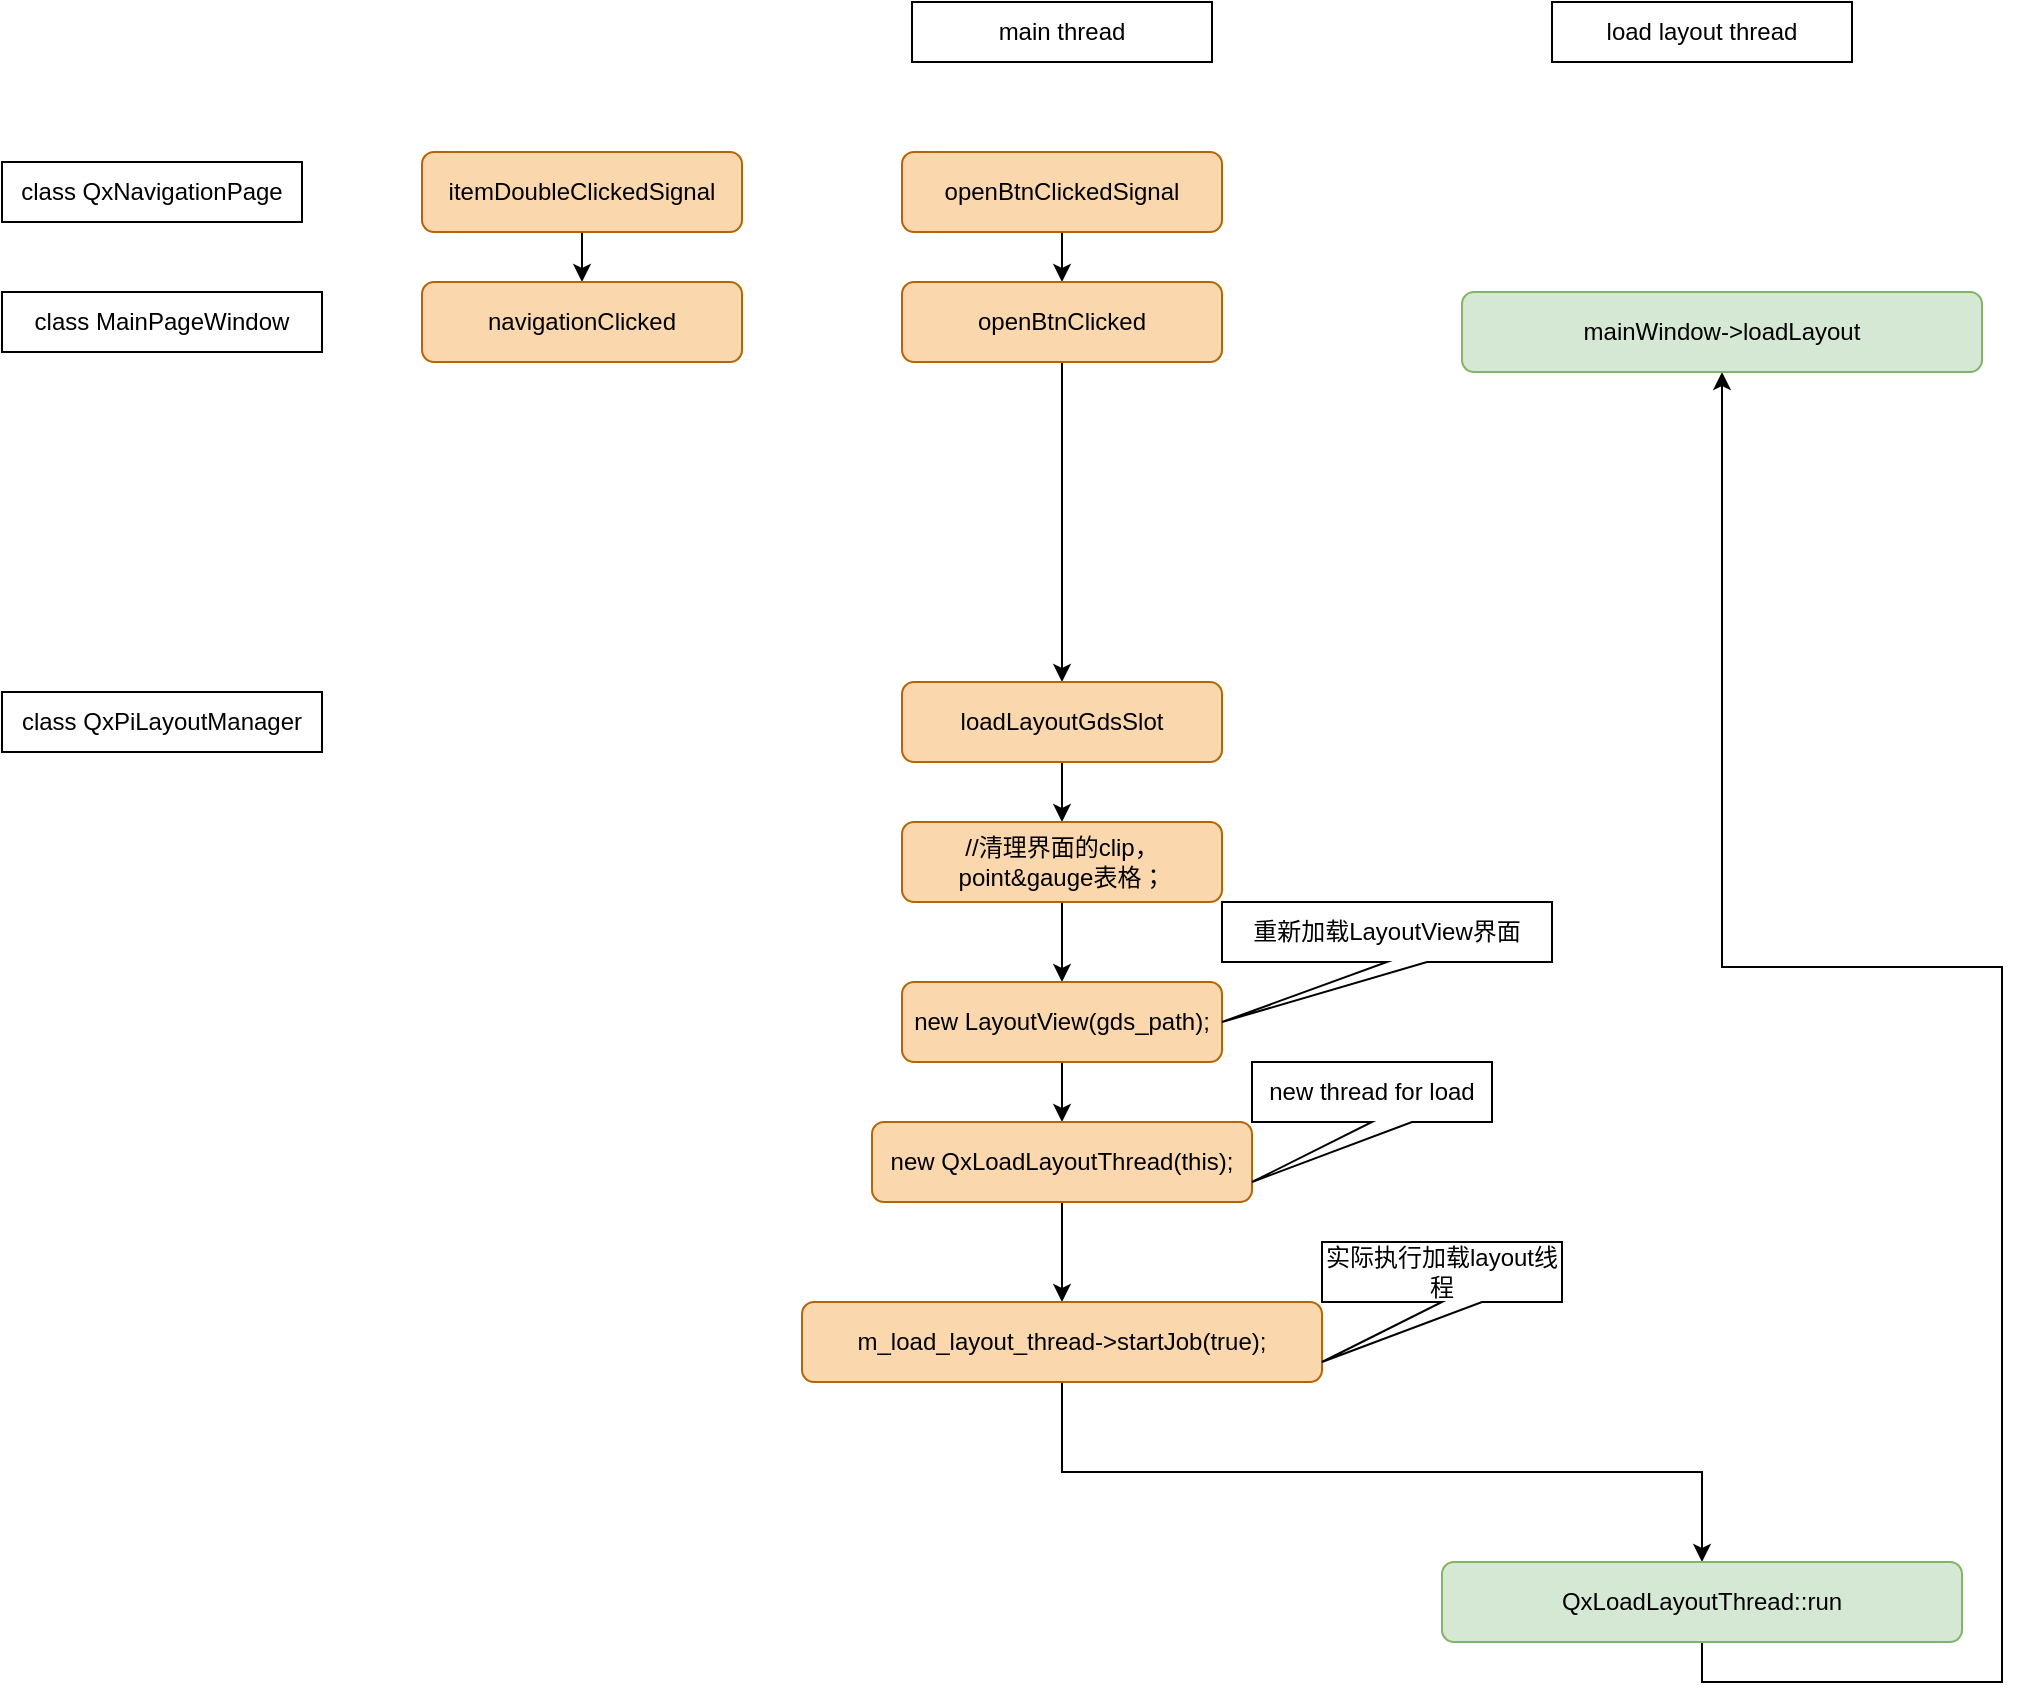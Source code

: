 <mxfile version="22.1.5" type="github">
  <diagram id="C5RBs43oDa-KdzZeNtuy" name="Page-1">
    <mxGraphModel dx="1615" dy="869" grid="1" gridSize="10" guides="1" tooltips="1" connect="1" arrows="1" fold="1" page="1" pageScale="1" pageWidth="3300" pageHeight="4681" math="0" shadow="0">
      <root>
        <mxCell id="WIyWlLk6GJQsqaUBKTNV-0" />
        <mxCell id="WIyWlLk6GJQsqaUBKTNV-1" parent="WIyWlLk6GJQsqaUBKTNV-0" />
        <mxCell id="sTVolGUjrKoJvCUlZHto-8" style="edgeStyle=orthogonalEdgeStyle;rounded=0;orthogonalLoop=1;jettySize=auto;html=1;exitX=0.5;exitY=1;exitDx=0;exitDy=0;fontFamily=Helvetica;fontSize=12;fontColor=default;" edge="1" parent="WIyWlLk6GJQsqaUBKTNV-1" source="WIyWlLk6GJQsqaUBKTNV-3" target="sTVolGUjrKoJvCUlZHto-6">
          <mxGeometry relative="1" as="geometry" />
        </mxCell>
        <mxCell id="WIyWlLk6GJQsqaUBKTNV-3" value="itemDoubleClickedSignal" style="rounded=1;whiteSpace=wrap;html=1;fontSize=12;glass=0;strokeWidth=1;shadow=0;fillColor=#fad7ac;strokeColor=#b46504;" parent="WIyWlLk6GJQsqaUBKTNV-1" vertex="1">
          <mxGeometry x="220" y="125" width="160" height="40" as="geometry" />
        </mxCell>
        <mxCell id="sTVolGUjrKoJvCUlZHto-0" value="&lt;p style=&quot;language:zh-CN;margin-top:0pt;margin-bottom:0pt;margin-left:0in;&lt;br/&gt;text-align:left;direction:ltr;unicode-bidi:embed;mso-line-break-override:none;&lt;br/&gt;word-break:normal;punctuation-wrap:hanging&quot;&gt;class MainPageWindow&lt;/p&gt;" style="rounded=0;whiteSpace=wrap;html=1;" vertex="1" parent="WIyWlLk6GJQsqaUBKTNV-1">
          <mxGeometry x="10" y="195" width="160" height="30" as="geometry" />
        </mxCell>
        <mxCell id="sTVolGUjrKoJvCUlZHto-1" value="&lt;p style=&quot;language:zh-CN;margin-top:0pt;margin-bottom:0pt;margin-left:0in;&lt;br/&gt;text-align:left;direction:ltr;unicode-bidi:embed;mso-line-break-override:none;&lt;br/&gt;word-break:normal;punctuation-wrap:hanging&quot;&gt;class&amp;nbsp;QxNavigationPage&lt;/p&gt;" style="rounded=0;whiteSpace=wrap;html=1;" vertex="1" parent="WIyWlLk6GJQsqaUBKTNV-1">
          <mxGeometry x="10" y="130" width="150" height="30" as="geometry" />
        </mxCell>
        <mxCell id="sTVolGUjrKoJvCUlZHto-2" value="&lt;p style=&quot;language:zh-CN;margin-top:0pt;margin-bottom:0pt;margin-left:0in;&lt;br/&gt;text-align:left;direction:ltr;unicode-bidi:embed;mso-line-break-override:none;&lt;br/&gt;word-break:normal;punctuation-wrap:hanging&quot;&gt;class QxPiLayoutManager&lt;/p&gt;" style="rounded=0;whiteSpace=wrap;html=1;" vertex="1" parent="WIyWlLk6GJQsqaUBKTNV-1">
          <mxGeometry x="10" y="395" width="160" height="30" as="geometry" />
        </mxCell>
        <mxCell id="sTVolGUjrKoJvCUlZHto-9" style="edgeStyle=orthogonalEdgeStyle;rounded=0;orthogonalLoop=1;jettySize=auto;html=1;exitX=0.5;exitY=1;exitDx=0;exitDy=0;fontFamily=Helvetica;fontSize=12;fontColor=default;" edge="1" parent="WIyWlLk6GJQsqaUBKTNV-1" source="sTVolGUjrKoJvCUlZHto-4" target="sTVolGUjrKoJvCUlZHto-5">
          <mxGeometry relative="1" as="geometry" />
        </mxCell>
        <mxCell id="sTVolGUjrKoJvCUlZHto-4" value="openBtnClickedSignal" style="rounded=1;whiteSpace=wrap;html=1;fontSize=12;glass=0;strokeWidth=1;shadow=0;fillColor=#fad7ac;strokeColor=#b46504;" vertex="1" parent="WIyWlLk6GJQsqaUBKTNV-1">
          <mxGeometry x="460" y="125" width="160" height="40" as="geometry" />
        </mxCell>
        <mxCell id="sTVolGUjrKoJvCUlZHto-10" style="edgeStyle=orthogonalEdgeStyle;rounded=0;orthogonalLoop=1;jettySize=auto;html=1;entryX=0.5;entryY=0;entryDx=0;entryDy=0;fontFamily=Helvetica;fontSize=12;fontColor=default;exitX=0.5;exitY=1;exitDx=0;exitDy=0;" edge="1" parent="WIyWlLk6GJQsqaUBKTNV-1" source="sTVolGUjrKoJvCUlZHto-5" target="sTVolGUjrKoJvCUlZHto-7">
          <mxGeometry relative="1" as="geometry">
            <mxPoint x="550" y="290" as="sourcePoint" />
          </mxGeometry>
        </mxCell>
        <mxCell id="sTVolGUjrKoJvCUlZHto-5" value="openBtnClicked" style="rounded=1;whiteSpace=wrap;html=1;fontSize=12;glass=0;strokeWidth=1;shadow=0;fillColor=#fad7ac;strokeColor=#b46504;" vertex="1" parent="WIyWlLk6GJQsqaUBKTNV-1">
          <mxGeometry x="460" y="190" width="160" height="40" as="geometry" />
        </mxCell>
        <mxCell id="sTVolGUjrKoJvCUlZHto-6" value="navigationClicked" style="rounded=1;whiteSpace=wrap;html=1;fontSize=12;glass=0;strokeWidth=1;shadow=0;fillColor=#fad7ac;strokeColor=#b46504;" vertex="1" parent="WIyWlLk6GJQsqaUBKTNV-1">
          <mxGeometry x="220" y="190" width="160" height="40" as="geometry" />
        </mxCell>
        <mxCell id="sTVolGUjrKoJvCUlZHto-12" style="edgeStyle=orthogonalEdgeStyle;rounded=0;orthogonalLoop=1;jettySize=auto;html=1;exitX=0.5;exitY=1;exitDx=0;exitDy=0;entryX=0.5;entryY=0;entryDx=0;entryDy=0;fontFamily=Helvetica;fontSize=12;fontColor=default;" edge="1" parent="WIyWlLk6GJQsqaUBKTNV-1" source="sTVolGUjrKoJvCUlZHto-7" target="sTVolGUjrKoJvCUlZHto-11">
          <mxGeometry relative="1" as="geometry" />
        </mxCell>
        <mxCell id="sTVolGUjrKoJvCUlZHto-7" value="loadLayoutGdsSlot" style="rounded=1;whiteSpace=wrap;html=1;fontSize=12;glass=0;strokeWidth=1;shadow=0;fillColor=#fad7ac;strokeColor=#b46504;" vertex="1" parent="WIyWlLk6GJQsqaUBKTNV-1">
          <mxGeometry x="460" y="390" width="160" height="40" as="geometry" />
        </mxCell>
        <mxCell id="sTVolGUjrKoJvCUlZHto-16" style="edgeStyle=orthogonalEdgeStyle;rounded=0;orthogonalLoop=1;jettySize=auto;html=1;exitX=0.5;exitY=1;exitDx=0;exitDy=0;fontFamily=Helvetica;fontSize=12;fontColor=default;" edge="1" parent="WIyWlLk6GJQsqaUBKTNV-1" source="sTVolGUjrKoJvCUlZHto-11" target="sTVolGUjrKoJvCUlZHto-13">
          <mxGeometry relative="1" as="geometry" />
        </mxCell>
        <mxCell id="sTVolGUjrKoJvCUlZHto-11" value="//清理界面的clip，point&amp;amp;gauge表格；" style="rounded=1;whiteSpace=wrap;html=1;fontSize=12;glass=0;strokeWidth=1;shadow=0;fillColor=#fad7ac;strokeColor=#b46504;" vertex="1" parent="WIyWlLk6GJQsqaUBKTNV-1">
          <mxGeometry x="460" y="460" width="160" height="40" as="geometry" />
        </mxCell>
        <mxCell id="sTVolGUjrKoJvCUlZHto-17" style="edgeStyle=orthogonalEdgeStyle;rounded=0;orthogonalLoop=1;jettySize=auto;html=1;exitX=0.5;exitY=1;exitDx=0;exitDy=0;entryX=0.5;entryY=0;entryDx=0;entryDy=0;fontFamily=Helvetica;fontSize=12;fontColor=default;" edge="1" parent="WIyWlLk6GJQsqaUBKTNV-1" source="sTVolGUjrKoJvCUlZHto-13" target="sTVolGUjrKoJvCUlZHto-15">
          <mxGeometry relative="1" as="geometry" />
        </mxCell>
        <mxCell id="sTVolGUjrKoJvCUlZHto-13" value="new LayoutView(gds_path);" style="rounded=1;whiteSpace=wrap;html=1;fontSize=12;glass=0;strokeWidth=1;shadow=0;fillColor=#fad7ac;strokeColor=#b46504;" vertex="1" parent="WIyWlLk6GJQsqaUBKTNV-1">
          <mxGeometry x="460" y="540" width="160" height="40" as="geometry" />
        </mxCell>
        <mxCell id="sTVolGUjrKoJvCUlZHto-22" style="edgeStyle=orthogonalEdgeStyle;rounded=0;orthogonalLoop=1;jettySize=auto;html=1;exitX=0.5;exitY=1;exitDx=0;exitDy=0;fontFamily=Helvetica;fontSize=12;fontColor=default;" edge="1" parent="WIyWlLk6GJQsqaUBKTNV-1" source="sTVolGUjrKoJvCUlZHto-15" target="sTVolGUjrKoJvCUlZHto-20">
          <mxGeometry relative="1" as="geometry" />
        </mxCell>
        <mxCell id="sTVolGUjrKoJvCUlZHto-15" value="new QxLoadLayoutThread(this);" style="rounded=1;whiteSpace=wrap;html=1;fontSize=12;glass=0;strokeWidth=1;shadow=0;fillColor=#fad7ac;strokeColor=#b46504;" vertex="1" parent="WIyWlLk6GJQsqaUBKTNV-1">
          <mxGeometry x="445" y="610" width="190" height="40" as="geometry" />
        </mxCell>
        <mxCell id="sTVolGUjrKoJvCUlZHto-18" value="new thread for load" style="shape=callout;whiteSpace=wrap;html=1;perimeter=calloutPerimeter;rounded=0;strokeColor=default;align=center;verticalAlign=middle;fontFamily=Helvetica;fontSize=12;fontColor=default;fillColor=default;position2=0;" vertex="1" parent="WIyWlLk6GJQsqaUBKTNV-1">
          <mxGeometry x="635" y="580" width="120" height="60" as="geometry" />
        </mxCell>
        <mxCell id="sTVolGUjrKoJvCUlZHto-19" value="重新加载LayoutView界面" style="shape=callout;whiteSpace=wrap;html=1;perimeter=calloutPerimeter;rounded=0;strokeColor=default;align=center;verticalAlign=middle;fontFamily=Helvetica;fontSize=12;fontColor=default;fillColor=default;position2=0;" vertex="1" parent="WIyWlLk6GJQsqaUBKTNV-1">
          <mxGeometry x="620" y="500" width="165" height="60" as="geometry" />
        </mxCell>
        <mxCell id="sTVolGUjrKoJvCUlZHto-24" style="edgeStyle=orthogonalEdgeStyle;rounded=0;orthogonalLoop=1;jettySize=auto;html=1;exitX=0.5;exitY=1;exitDx=0;exitDy=0;fontFamily=Helvetica;fontSize=12;fontColor=default;" edge="1" parent="WIyWlLk6GJQsqaUBKTNV-1" source="sTVolGUjrKoJvCUlZHto-20" target="sTVolGUjrKoJvCUlZHto-23">
          <mxGeometry relative="1" as="geometry" />
        </mxCell>
        <mxCell id="sTVolGUjrKoJvCUlZHto-20" value="m_load_layout_thread-&amp;gt;startJob(true);" style="rounded=1;whiteSpace=wrap;html=1;fontSize=12;glass=0;strokeWidth=1;shadow=0;fillColor=#fad7ac;strokeColor=#b46504;" vertex="1" parent="WIyWlLk6GJQsqaUBKTNV-1">
          <mxGeometry x="410" y="700" width="260" height="40" as="geometry" />
        </mxCell>
        <mxCell id="sTVolGUjrKoJvCUlZHto-21" value="实际执行加载layout线程" style="shape=callout;whiteSpace=wrap;html=1;perimeter=calloutPerimeter;rounded=0;strokeColor=default;align=center;verticalAlign=middle;fontFamily=Helvetica;fontSize=12;fontColor=default;fillColor=default;position2=0;" vertex="1" parent="WIyWlLk6GJQsqaUBKTNV-1">
          <mxGeometry x="670" y="670" width="120" height="60" as="geometry" />
        </mxCell>
        <mxCell id="sTVolGUjrKoJvCUlZHto-27" style="edgeStyle=orthogonalEdgeStyle;rounded=0;orthogonalLoop=1;jettySize=auto;html=1;exitX=0.5;exitY=1;exitDx=0;exitDy=0;fontFamily=Helvetica;fontSize=12;fontColor=default;entryX=0.5;entryY=1;entryDx=0;entryDy=0;" edge="1" parent="WIyWlLk6GJQsqaUBKTNV-1" source="sTVolGUjrKoJvCUlZHto-23" target="sTVolGUjrKoJvCUlZHto-26">
          <mxGeometry relative="1" as="geometry">
            <mxPoint x="870" y="250" as="targetPoint" />
          </mxGeometry>
        </mxCell>
        <mxCell id="sTVolGUjrKoJvCUlZHto-23" value="QxLoadLayoutThread::run" style="rounded=1;whiteSpace=wrap;html=1;fontSize=12;glass=0;strokeWidth=1;shadow=0;fillColor=#d5e8d4;strokeColor=#82b366;" vertex="1" parent="WIyWlLk6GJQsqaUBKTNV-1">
          <mxGeometry x="730" y="830" width="260" height="40" as="geometry" />
        </mxCell>
        <mxCell id="sTVolGUjrKoJvCUlZHto-26" value="mainWindow-&amp;gt;loadLayout" style="rounded=1;whiteSpace=wrap;html=1;fontSize=12;glass=0;strokeWidth=1;shadow=0;fillColor=#d5e8d4;strokeColor=#82b366;" vertex="1" parent="WIyWlLk6GJQsqaUBKTNV-1">
          <mxGeometry x="740" y="195" width="260" height="40" as="geometry" />
        </mxCell>
        <mxCell id="sTVolGUjrKoJvCUlZHto-28" value="&lt;p style=&quot;language:zh-CN;margin-top:0pt;margin-bottom:0pt;margin-left:0in;&lt;br/&gt;text-align:left;direction:ltr;unicode-bidi:embed;mso-line-break-override:none;&lt;br/&gt;word-break:normal;punctuation-wrap:hanging&quot;&gt;main thread&lt;/p&gt;" style="rounded=0;whiteSpace=wrap;html=1;" vertex="1" parent="WIyWlLk6GJQsqaUBKTNV-1">
          <mxGeometry x="465" y="50" width="150" height="30" as="geometry" />
        </mxCell>
        <mxCell id="sTVolGUjrKoJvCUlZHto-29" value="&lt;p style=&quot;language:zh-CN;margin-top:0pt;margin-bottom:0pt;margin-left:0in;&lt;br/&gt;text-align:left;direction:ltr;unicode-bidi:embed;mso-line-break-override:none;&lt;br/&gt;word-break:normal;punctuation-wrap:hanging&quot;&gt;load layout thread&lt;/p&gt;" style="rounded=0;whiteSpace=wrap;html=1;" vertex="1" parent="WIyWlLk6GJQsqaUBKTNV-1">
          <mxGeometry x="785" y="50" width="150" height="30" as="geometry" />
        </mxCell>
      </root>
    </mxGraphModel>
  </diagram>
</mxfile>
